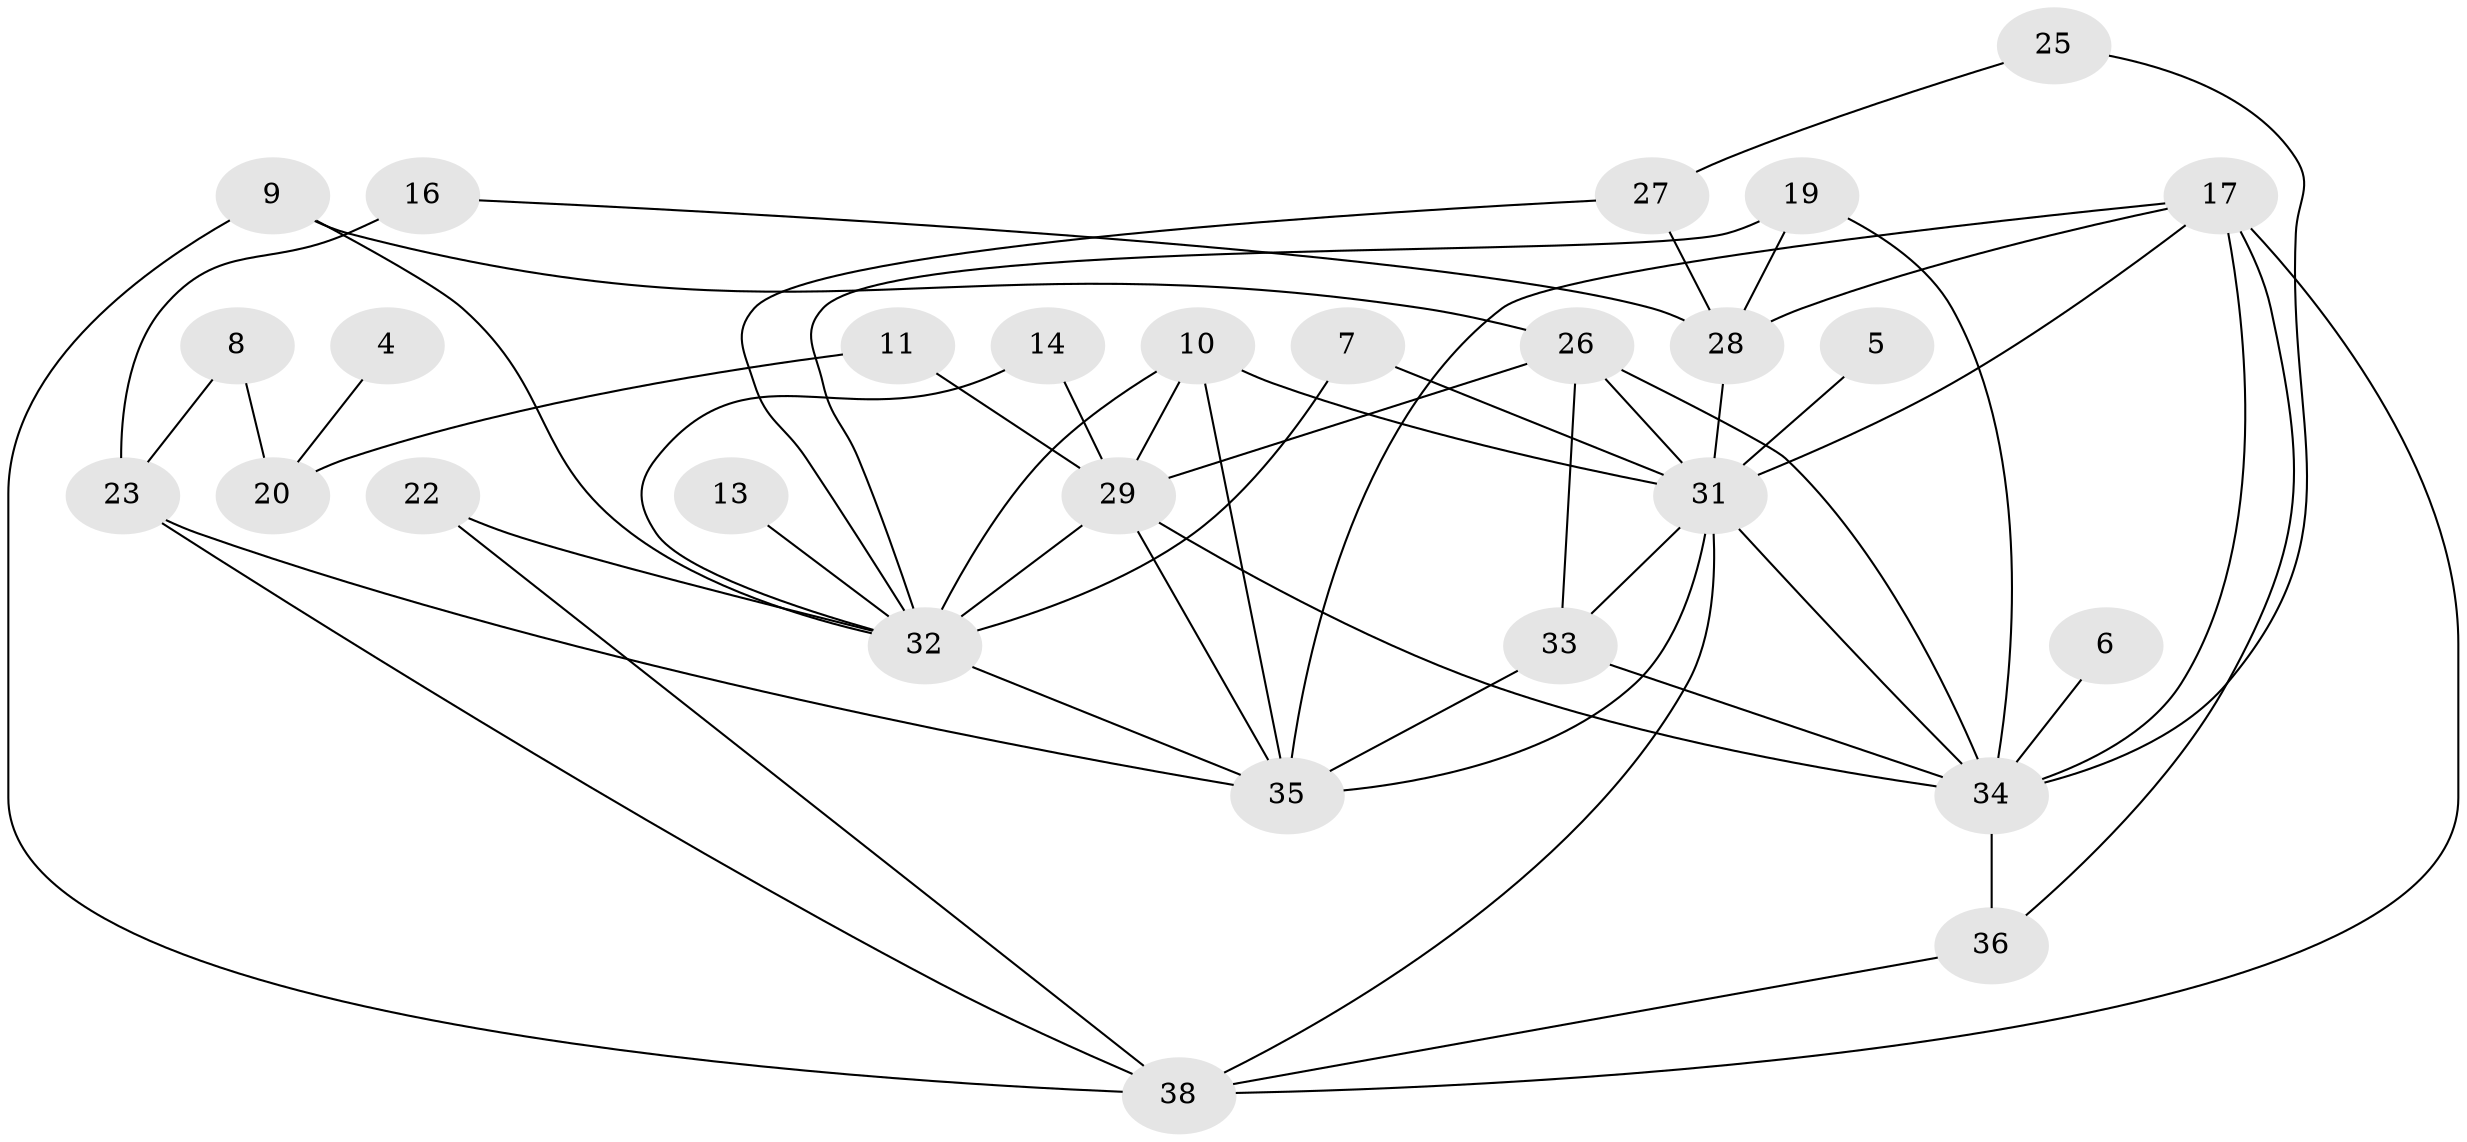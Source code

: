 // original degree distribution, {1: 0.10666666666666667, 0: 0.13333333333333333, 4: 0.13333333333333333, 2: 0.22666666666666666, 3: 0.26666666666666666, 5: 0.08, 7: 0.02666666666666667, 8: 0.013333333333333334, 6: 0.013333333333333334}
// Generated by graph-tools (version 1.1) at 2025/25/03/09/25 03:25:23]
// undirected, 28 vertices, 55 edges
graph export_dot {
graph [start="1"]
  node [color=gray90,style=filled];
  4;
  5;
  6;
  7;
  8;
  9;
  10;
  11;
  13;
  14;
  16;
  17;
  19;
  20;
  22;
  23;
  25;
  26;
  27;
  28;
  29;
  31;
  32;
  33;
  34;
  35;
  36;
  38;
  4 -- 20 [weight=1.0];
  5 -- 31 [weight=1.0];
  6 -- 34 [weight=1.0];
  7 -- 31 [weight=1.0];
  7 -- 32 [weight=1.0];
  8 -- 20 [weight=1.0];
  8 -- 23 [weight=1.0];
  9 -- 26 [weight=1.0];
  9 -- 32 [weight=1.0];
  9 -- 38 [weight=1.0];
  10 -- 29 [weight=1.0];
  10 -- 31 [weight=1.0];
  10 -- 32 [weight=1.0];
  10 -- 35 [weight=1.0];
  11 -- 20 [weight=1.0];
  11 -- 29 [weight=1.0];
  13 -- 32 [weight=1.0];
  14 -- 29 [weight=1.0];
  14 -- 32 [weight=1.0];
  16 -- 23 [weight=2.0];
  16 -- 28 [weight=1.0];
  17 -- 28 [weight=1.0];
  17 -- 31 [weight=1.0];
  17 -- 34 [weight=2.0];
  17 -- 35 [weight=1.0];
  17 -- 36 [weight=1.0];
  17 -- 38 [weight=1.0];
  19 -- 28 [weight=1.0];
  19 -- 32 [weight=1.0];
  19 -- 34 [weight=1.0];
  22 -- 32 [weight=1.0];
  22 -- 38 [weight=1.0];
  23 -- 35 [weight=1.0];
  23 -- 38 [weight=1.0];
  25 -- 27 [weight=1.0];
  25 -- 34 [weight=1.0];
  26 -- 29 [weight=1.0];
  26 -- 31 [weight=1.0];
  26 -- 33 [weight=2.0];
  26 -- 34 [weight=1.0];
  27 -- 28 [weight=1.0];
  27 -- 32 [weight=1.0];
  28 -- 31 [weight=2.0];
  29 -- 32 [weight=2.0];
  29 -- 34 [weight=1.0];
  29 -- 35 [weight=1.0];
  31 -- 33 [weight=2.0];
  31 -- 34 [weight=1.0];
  31 -- 35 [weight=1.0];
  31 -- 38 [weight=1.0];
  32 -- 35 [weight=1.0];
  33 -- 34 [weight=1.0];
  33 -- 35 [weight=1.0];
  34 -- 36 [weight=1.0];
  36 -- 38 [weight=1.0];
}
